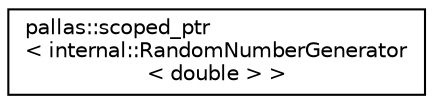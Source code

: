 digraph "Graphical Class Hierarchy"
{
  edge [fontname="Helvetica",fontsize="10",labelfontname="Helvetica",labelfontsize="10"];
  node [fontname="Helvetica",fontsize="10",shape=record];
  rankdir="LR";
  Node1 [label="pallas::scoped_ptr\l\< internal::RandomNumberGenerator\l\< double \> \>",height=0.2,width=0.4,color="black", fillcolor="white", style="filled",URL="$classpallas_1_1scoped__ptr.html"];
}
